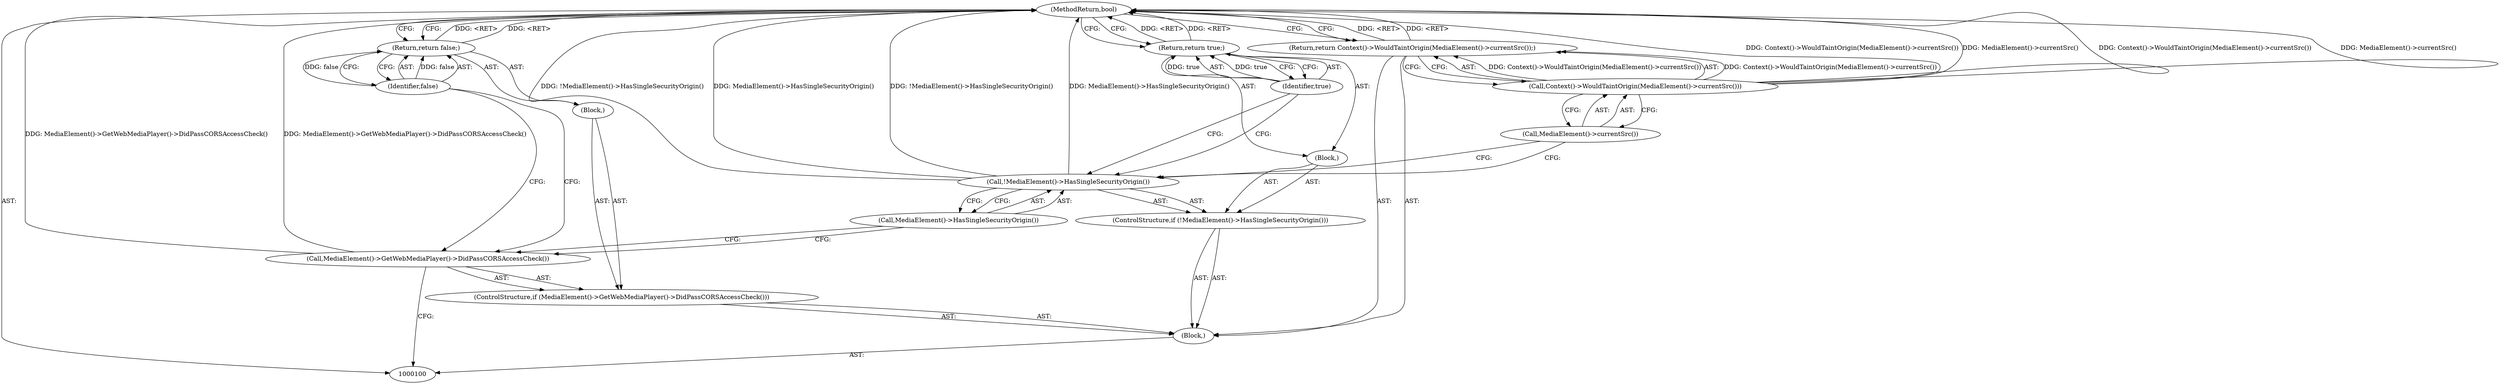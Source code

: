 digraph "1_Chrome_a9cbaa7a40e2b2723cfc2f266c42f4980038a949_13" {
"1000116" [label="(MethodReturn,bool)"];
"1000101" [label="(Block,)"];
"1000102" [label="(ControlStructure,if (MediaElement()->GetWebMediaPlayer()->DidPassCORSAccessCheck()))"];
"1000103" [label="(Call,MediaElement()->GetWebMediaPlayer()->DidPassCORSAccessCheck())"];
"1000104" [label="(Block,)"];
"1000106" [label="(Identifier,false)"];
"1000105" [label="(Return,return false;)"];
"1000107" [label="(ControlStructure,if (!MediaElement()->HasSingleSecurityOrigin()))"];
"1000110" [label="(Block,)"];
"1000108" [label="(Call,!MediaElement()->HasSingleSecurityOrigin())"];
"1000109" [label="(Call,MediaElement()->HasSingleSecurityOrigin())"];
"1000112" [label="(Identifier,true)"];
"1000111" [label="(Return,return true;)"];
"1000113" [label="(Return,return Context()->WouldTaintOrigin(MediaElement()->currentSrc());)"];
"1000115" [label="(Call,MediaElement()->currentSrc())"];
"1000114" [label="(Call,Context()->WouldTaintOrigin(MediaElement()->currentSrc()))"];
"1000116" -> "1000100"  [label="AST: "];
"1000116" -> "1000105"  [label="CFG: "];
"1000116" -> "1000111"  [label="CFG: "];
"1000116" -> "1000113"  [label="CFG: "];
"1000108" -> "1000116"  [label="DDG: !MediaElement()->HasSingleSecurityOrigin()"];
"1000108" -> "1000116"  [label="DDG: MediaElement()->HasSingleSecurityOrigin()"];
"1000114" -> "1000116"  [label="DDG: Context()->WouldTaintOrigin(MediaElement()->currentSrc())"];
"1000114" -> "1000116"  [label="DDG: MediaElement()->currentSrc()"];
"1000103" -> "1000116"  [label="DDG: MediaElement()->GetWebMediaPlayer()->DidPassCORSAccessCheck()"];
"1000111" -> "1000116"  [label="DDG: <RET>"];
"1000113" -> "1000116"  [label="DDG: <RET>"];
"1000105" -> "1000116"  [label="DDG: <RET>"];
"1000101" -> "1000100"  [label="AST: "];
"1000102" -> "1000101"  [label="AST: "];
"1000107" -> "1000101"  [label="AST: "];
"1000113" -> "1000101"  [label="AST: "];
"1000102" -> "1000101"  [label="AST: "];
"1000103" -> "1000102"  [label="AST: "];
"1000104" -> "1000102"  [label="AST: "];
"1000103" -> "1000102"  [label="AST: "];
"1000103" -> "1000100"  [label="CFG: "];
"1000106" -> "1000103"  [label="CFG: "];
"1000109" -> "1000103"  [label="CFG: "];
"1000103" -> "1000116"  [label="DDG: MediaElement()->GetWebMediaPlayer()->DidPassCORSAccessCheck()"];
"1000104" -> "1000102"  [label="AST: "];
"1000105" -> "1000104"  [label="AST: "];
"1000106" -> "1000105"  [label="AST: "];
"1000106" -> "1000103"  [label="CFG: "];
"1000105" -> "1000106"  [label="CFG: "];
"1000106" -> "1000105"  [label="DDG: false"];
"1000105" -> "1000104"  [label="AST: "];
"1000105" -> "1000106"  [label="CFG: "];
"1000106" -> "1000105"  [label="AST: "];
"1000116" -> "1000105"  [label="CFG: "];
"1000105" -> "1000116"  [label="DDG: <RET>"];
"1000106" -> "1000105"  [label="DDG: false"];
"1000107" -> "1000101"  [label="AST: "];
"1000108" -> "1000107"  [label="AST: "];
"1000110" -> "1000107"  [label="AST: "];
"1000110" -> "1000107"  [label="AST: "];
"1000111" -> "1000110"  [label="AST: "];
"1000108" -> "1000107"  [label="AST: "];
"1000108" -> "1000109"  [label="CFG: "];
"1000109" -> "1000108"  [label="AST: "];
"1000112" -> "1000108"  [label="CFG: "];
"1000115" -> "1000108"  [label="CFG: "];
"1000108" -> "1000116"  [label="DDG: !MediaElement()->HasSingleSecurityOrigin()"];
"1000108" -> "1000116"  [label="DDG: MediaElement()->HasSingleSecurityOrigin()"];
"1000109" -> "1000108"  [label="AST: "];
"1000109" -> "1000103"  [label="CFG: "];
"1000108" -> "1000109"  [label="CFG: "];
"1000112" -> "1000111"  [label="AST: "];
"1000112" -> "1000108"  [label="CFG: "];
"1000111" -> "1000112"  [label="CFG: "];
"1000112" -> "1000111"  [label="DDG: true"];
"1000111" -> "1000110"  [label="AST: "];
"1000111" -> "1000112"  [label="CFG: "];
"1000112" -> "1000111"  [label="AST: "];
"1000116" -> "1000111"  [label="CFG: "];
"1000111" -> "1000116"  [label="DDG: <RET>"];
"1000112" -> "1000111"  [label="DDG: true"];
"1000113" -> "1000101"  [label="AST: "];
"1000113" -> "1000114"  [label="CFG: "];
"1000114" -> "1000113"  [label="AST: "];
"1000116" -> "1000113"  [label="CFG: "];
"1000113" -> "1000116"  [label="DDG: <RET>"];
"1000114" -> "1000113"  [label="DDG: Context()->WouldTaintOrigin(MediaElement()->currentSrc())"];
"1000115" -> "1000114"  [label="AST: "];
"1000115" -> "1000108"  [label="CFG: "];
"1000114" -> "1000115"  [label="CFG: "];
"1000114" -> "1000113"  [label="AST: "];
"1000114" -> "1000115"  [label="CFG: "];
"1000115" -> "1000114"  [label="AST: "];
"1000113" -> "1000114"  [label="CFG: "];
"1000114" -> "1000116"  [label="DDG: Context()->WouldTaintOrigin(MediaElement()->currentSrc())"];
"1000114" -> "1000116"  [label="DDG: MediaElement()->currentSrc()"];
"1000114" -> "1000113"  [label="DDG: Context()->WouldTaintOrigin(MediaElement()->currentSrc())"];
}
